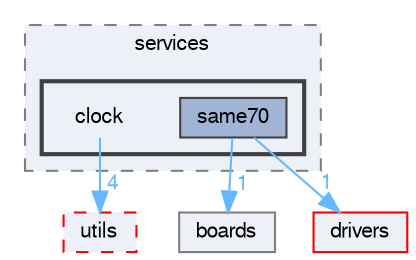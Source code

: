 digraph "clock"
{
 // LATEX_PDF_SIZE
  bgcolor="transparent";
  edge [fontname=FreeSans,fontsize=10,labelfontname=FreeSans,labelfontsize=10];
  node [fontname=FreeSans,fontsize=10,shape=box,height=0.2,width=0.4];
  compound=true
  subgraph clusterdir_7cbf1cf0e17b7da5051405e51c36fab2 {
    graph [ bgcolor="#edf0f7", pencolor="grey50", label="services", fontname=FreeSans,fontsize=10 style="filled,dashed", URL="dir_7cbf1cf0e17b7da5051405e51c36fab2.html",tooltip=""]
  subgraph clusterdir_410424a981c6afa253b7eef69e83a965 {
    graph [ bgcolor="#edf0f7", pencolor="grey25", label="", fontname=FreeSans,fontsize=10 style="filled,bold", URL="dir_410424a981c6afa253b7eef69e83a965.html",tooltip=""]
    dir_410424a981c6afa253b7eef69e83a965 [shape=plaintext, label="clock"];
  dir_bf3c7109078c99543ae6e8c717b7113e [label="same70", fillcolor="#a2b4d6", color="grey25", style="filled", URL="dir_bf3c7109078c99543ae6e8c717b7113e.html",tooltip=""];
  }
  }
  dir_85effdddc426fd82e3610be0948fd413 [label="utils", fillcolor="#edf0f7", color="red", style="filled,dashed", URL="dir_85effdddc426fd82e3610be0948fd413.html",tooltip=""];
  dir_0436d9f603714fe0a7ad8b8c102355f5 [label="boards", fillcolor="#edf0f7", color="grey50", style="filled", URL="dir_0436d9f603714fe0a7ad8b8c102355f5.html",tooltip=""];
  dir_23452eaafd74a0dfcbccff24142d67ec [label="drivers", fillcolor="#edf0f7", color="red", style="filled", URL="dir_23452eaafd74a0dfcbccff24142d67ec.html",tooltip=""];
  dir_410424a981c6afa253b7eef69e83a965->dir_85effdddc426fd82e3610be0948fd413 [headlabel="4", labeldistance=1.5 headhref="dir_000004_000067.html" color="steelblue1" fontcolor="steelblue1"];
  dir_bf3c7109078c99543ae6e8c717b7113e->dir_0436d9f603714fe0a7ad8b8c102355f5 [headlabel="1", labeldistance=1.5 headhref="dir_000044_000000.html" color="steelblue1" fontcolor="steelblue1"];
  dir_bf3c7109078c99543ae6e8c717b7113e->dir_23452eaafd74a0dfcbccff24142d67ec [headlabel="1", labeldistance=1.5 headhref="dir_000044_000014.html" color="steelblue1" fontcolor="steelblue1"];
}
